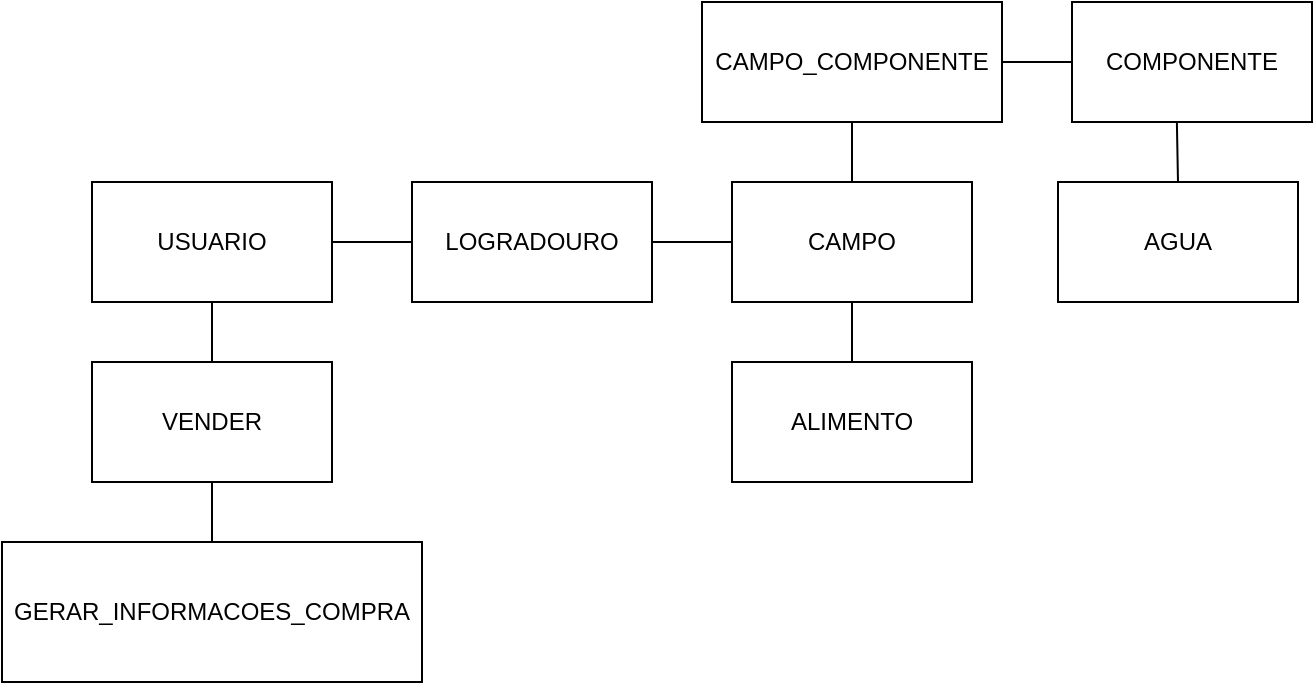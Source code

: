 <mxfile version="24.8.1">
  <diagram name="Página-1" id="vJsaOPvArFayym40A8iR">
    <mxGraphModel dx="1290" dy="557" grid="1" gridSize="10" guides="1" tooltips="1" connect="1" arrows="1" fold="1" page="1" pageScale="1" pageWidth="827" pageHeight="1169" math="0" shadow="0">
      <root>
        <mxCell id="0" />
        <mxCell id="1" parent="0" />
        <mxCell id="SMgSuaXkYoLydavcJ1RQ-1" value="USUARIO" style="rounded=0;whiteSpace=wrap;html=1;" vertex="1" parent="1">
          <mxGeometry x="70" y="250" width="120" height="60" as="geometry" />
        </mxCell>
        <mxCell id="SMgSuaXkYoLydavcJ1RQ-2" value="LOGRADOURO" style="rounded=0;whiteSpace=wrap;html=1;" vertex="1" parent="1">
          <mxGeometry x="230" y="250" width="120" height="60" as="geometry" />
        </mxCell>
        <mxCell id="SMgSuaXkYoLydavcJ1RQ-3" value="CAMPO" style="rounded=0;whiteSpace=wrap;html=1;" vertex="1" parent="1">
          <mxGeometry x="390" y="250" width="120" height="60" as="geometry" />
        </mxCell>
        <mxCell id="SMgSuaXkYoLydavcJ1RQ-4" value="CAMPO_COMPONENTE" style="rounded=0;whiteSpace=wrap;html=1;" vertex="1" parent="1">
          <mxGeometry x="375" y="160" width="150" height="60" as="geometry" />
        </mxCell>
        <mxCell id="SMgSuaXkYoLydavcJ1RQ-5" value="ALIMENTO" style="rounded=0;whiteSpace=wrap;html=1;" vertex="1" parent="1">
          <mxGeometry x="390" y="340" width="120" height="60" as="geometry" />
        </mxCell>
        <mxCell id="SMgSuaXkYoLydavcJ1RQ-6" value="COMPONENTE" style="rounded=0;whiteSpace=wrap;html=1;" vertex="1" parent="1">
          <mxGeometry x="560" y="160" width="120" height="60" as="geometry" />
        </mxCell>
        <mxCell id="SMgSuaXkYoLydavcJ1RQ-7" value="AGUA" style="rounded=0;whiteSpace=wrap;html=1;" vertex="1" parent="1">
          <mxGeometry x="553" y="250" width="120" height="60" as="geometry" />
        </mxCell>
        <mxCell id="SMgSuaXkYoLydavcJ1RQ-8" value="VENDER" style="rounded=0;whiteSpace=wrap;html=1;" vertex="1" parent="1">
          <mxGeometry x="70" y="340" width="120" height="60" as="geometry" />
        </mxCell>
        <mxCell id="SMgSuaXkYoLydavcJ1RQ-9" value="GERAR_INFORMACOES_COMPRA" style="rounded=0;whiteSpace=wrap;html=1;" vertex="1" parent="1">
          <mxGeometry x="25" y="430" width="210" height="70" as="geometry" />
        </mxCell>
        <mxCell id="SMgSuaXkYoLydavcJ1RQ-11" value="" style="endArrow=none;html=1;rounded=0;exitX=1;exitY=0.5;exitDx=0;exitDy=0;entryX=0;entryY=0.5;entryDx=0;entryDy=0;" edge="1" parent="1" source="SMgSuaXkYoLydavcJ1RQ-1" target="SMgSuaXkYoLydavcJ1RQ-2">
          <mxGeometry width="50" height="50" relative="1" as="geometry">
            <mxPoint x="390" y="320" as="sourcePoint" />
            <mxPoint x="440" y="270" as="targetPoint" />
          </mxGeometry>
        </mxCell>
        <mxCell id="SMgSuaXkYoLydavcJ1RQ-12" value="" style="endArrow=none;html=1;rounded=0;exitX=1;exitY=0.5;exitDx=0;exitDy=0;entryX=0;entryY=0.5;entryDx=0;entryDy=0;" edge="1" parent="1" source="SMgSuaXkYoLydavcJ1RQ-2" target="SMgSuaXkYoLydavcJ1RQ-3">
          <mxGeometry width="50" height="50" relative="1" as="geometry">
            <mxPoint x="390" y="320" as="sourcePoint" />
            <mxPoint x="440" y="270" as="targetPoint" />
          </mxGeometry>
        </mxCell>
        <mxCell id="SMgSuaXkYoLydavcJ1RQ-13" value="" style="endArrow=none;html=1;rounded=0;exitX=0.5;exitY=1;exitDx=0;exitDy=0;entryX=0.5;entryY=0;entryDx=0;entryDy=0;" edge="1" parent="1" source="SMgSuaXkYoLydavcJ1RQ-4" target="SMgSuaXkYoLydavcJ1RQ-3">
          <mxGeometry width="50" height="50" relative="1" as="geometry">
            <mxPoint x="390" y="320" as="sourcePoint" />
            <mxPoint x="440" y="270" as="targetPoint" />
          </mxGeometry>
        </mxCell>
        <mxCell id="SMgSuaXkYoLydavcJ1RQ-14" value="" style="endArrow=none;html=1;rounded=0;exitX=0.5;exitY=0;exitDx=0;exitDy=0;entryX=0.5;entryY=1;entryDx=0;entryDy=0;" edge="1" parent="1" source="SMgSuaXkYoLydavcJ1RQ-5" target="SMgSuaXkYoLydavcJ1RQ-3">
          <mxGeometry width="50" height="50" relative="1" as="geometry">
            <mxPoint x="390" y="320" as="sourcePoint" />
            <mxPoint x="440" y="270" as="targetPoint" />
          </mxGeometry>
        </mxCell>
        <mxCell id="SMgSuaXkYoLydavcJ1RQ-15" value="" style="endArrow=none;html=1;rounded=0;entryX=0;entryY=0.5;entryDx=0;entryDy=0;exitX=1;exitY=0.5;exitDx=0;exitDy=0;" edge="1" parent="1" source="SMgSuaXkYoLydavcJ1RQ-4" target="SMgSuaXkYoLydavcJ1RQ-6">
          <mxGeometry width="50" height="50" relative="1" as="geometry">
            <mxPoint x="390" y="320" as="sourcePoint" />
            <mxPoint x="440" y="270" as="targetPoint" />
          </mxGeometry>
        </mxCell>
        <mxCell id="SMgSuaXkYoLydavcJ1RQ-16" value="" style="endArrow=none;html=1;rounded=0;entryX=0.437;entryY=1.003;entryDx=0;entryDy=0;entryPerimeter=0;exitX=0.5;exitY=0;exitDx=0;exitDy=0;" edge="1" parent="1" source="SMgSuaXkYoLydavcJ1RQ-7" target="SMgSuaXkYoLydavcJ1RQ-6">
          <mxGeometry width="50" height="50" relative="1" as="geometry">
            <mxPoint x="390" y="320" as="sourcePoint" />
            <mxPoint x="440" y="270" as="targetPoint" />
          </mxGeometry>
        </mxCell>
        <mxCell id="SMgSuaXkYoLydavcJ1RQ-17" value="" style="endArrow=none;html=1;rounded=0;entryX=0.5;entryY=1;entryDx=0;entryDy=0;exitX=0.5;exitY=0;exitDx=0;exitDy=0;" edge="1" parent="1" source="SMgSuaXkYoLydavcJ1RQ-8" target="SMgSuaXkYoLydavcJ1RQ-1">
          <mxGeometry width="50" height="50" relative="1" as="geometry">
            <mxPoint x="390" y="320" as="sourcePoint" />
            <mxPoint x="440" y="270" as="targetPoint" />
          </mxGeometry>
        </mxCell>
        <mxCell id="SMgSuaXkYoLydavcJ1RQ-19" value="" style="endArrow=none;html=1;rounded=0;exitX=0.5;exitY=1;exitDx=0;exitDy=0;entryX=0.5;entryY=0;entryDx=0;entryDy=0;" edge="1" parent="1" source="SMgSuaXkYoLydavcJ1RQ-8" target="SMgSuaXkYoLydavcJ1RQ-9">
          <mxGeometry width="50" height="50" relative="1" as="geometry">
            <mxPoint x="390" y="320" as="sourcePoint" />
            <mxPoint x="440" y="270" as="targetPoint" />
          </mxGeometry>
        </mxCell>
      </root>
    </mxGraphModel>
  </diagram>
</mxfile>
